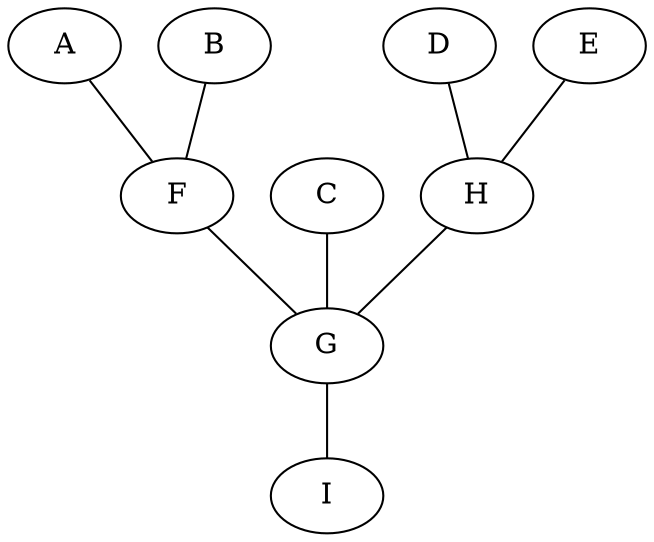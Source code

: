 strict graph "" {
A [type=Cabinet];
B [type=Pot];
C [type=Pot];
D [type=Pot];
E [type=Pot];
F [type=Chamber];
G [type=Chamber];
H [type=Chamber];
I [type=Chamber];
A -- F  [length=50, material=verge];
B -- F  [length=20, material=verge];
C -- G  [length=50, material=road];
D -- H  [length=100, material=road];
E -- H  [length=50, material=verge];
F -- G  [length=100, material=verge];
G -- I  [length=40, material=road];
H -- G  [length=100, material=road];
}
